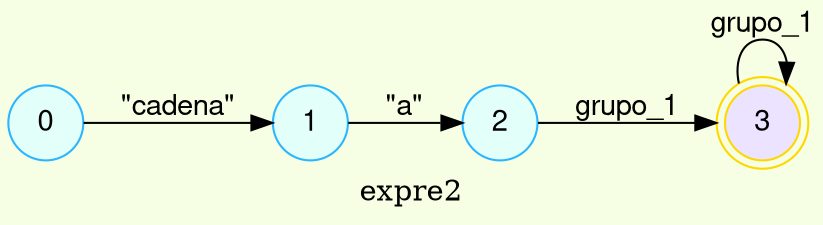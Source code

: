 digraph finite_state_machine {
	bgcolor = "#F6FFE3"
	node [fontname="Helvetica,Arial,sans-serif" ]
	edge [fontname="Helvetica,Arial,sans-serif"]
	rankdir=LR;
	node [shape = doublecircle, color = gold fillcolor="#EBE3FF" style =filled];3;
	node [shape = circle, color = "#2CB5FF" fillcolor="#E3FFFA" style =filled];

0->1[label = "\"cadena\""];
1->2[label = "\"a\""];
2->3[label = "grupo_1"];
3->3[label = "grupo_1"];
label= expre2}